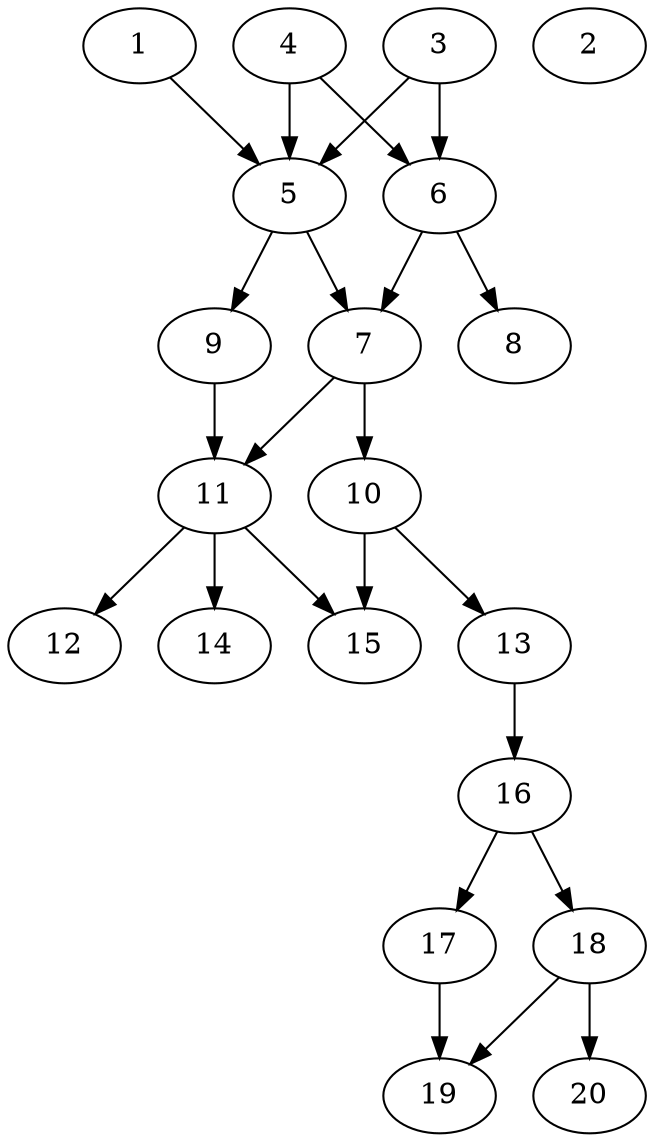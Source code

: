 // DAG automatically generated by daggen at Sat Jul 27 15:35:52 2019
// ./daggen --dot -n 20 --ccr 0.4 --fat 0.4 --regular 0.5 --density 0.6 --mindata 5242880 --maxdata 52428800 
digraph G {
  1 [size="116879360", alpha="0.07", expect_size="46751744"] 
  1 -> 5 [size ="46751744"]
  2 [size="60487680", alpha="0.18", expect_size="24195072"] 
  3 [size="49948160", alpha="0.17", expect_size="19979264"] 
  3 -> 5 [size ="19979264"]
  3 -> 6 [size ="19979264"]
  4 [size="93447680", alpha="0.07", expect_size="37379072"] 
  4 -> 5 [size ="37379072"]
  4 -> 6 [size ="37379072"]
  5 [size="59752960", alpha="0.10", expect_size="23901184"] 
  5 -> 7 [size ="23901184"]
  5 -> 9 [size ="23901184"]
  6 [size="14732800", alpha="0.17", expect_size="5893120"] 
  6 -> 7 [size ="5893120"]
  6 -> 8 [size ="5893120"]
  7 [size="43755520", alpha="0.19", expect_size="17502208"] 
  7 -> 10 [size ="17502208"]
  7 -> 11 [size ="17502208"]
  8 [size="120532480", alpha="0.18", expect_size="48212992"] 
  9 [size="49664000", alpha="0.03", expect_size="19865600"] 
  9 -> 11 [size ="19865600"]
  10 [size="33446400", alpha="0.09", expect_size="13378560"] 
  10 -> 13 [size ="13378560"]
  10 -> 15 [size ="13378560"]
  11 [size="28759040", alpha="0.07", expect_size="11503616"] 
  11 -> 12 [size ="11503616"]
  11 -> 14 [size ="11503616"]
  11 -> 15 [size ="11503616"]
  12 [size="70295040", alpha="0.03", expect_size="28118016"] 
  13 [size="60620800", alpha="0.19", expect_size="24248320"] 
  13 -> 16 [size ="24248320"]
  14 [size="45140480", alpha="0.11", expect_size="18056192"] 
  15 [size="85306880", alpha="0.09", expect_size="34122752"] 
  16 [size="25523200", alpha="0.02", expect_size="10209280"] 
  16 -> 17 [size ="10209280"]
  16 -> 18 [size ="10209280"]
  17 [size="124055040", alpha="0.20", expect_size="49622016"] 
  17 -> 19 [size ="49622016"]
  18 [size="118167040", alpha="0.09", expect_size="47266816"] 
  18 -> 19 [size ="47266816"]
  18 -> 20 [size ="47266816"]
  19 [size="105448960", alpha="0.16", expect_size="42179584"] 
  20 [size="121589760", alpha="0.04", expect_size="48635904"] 
}
